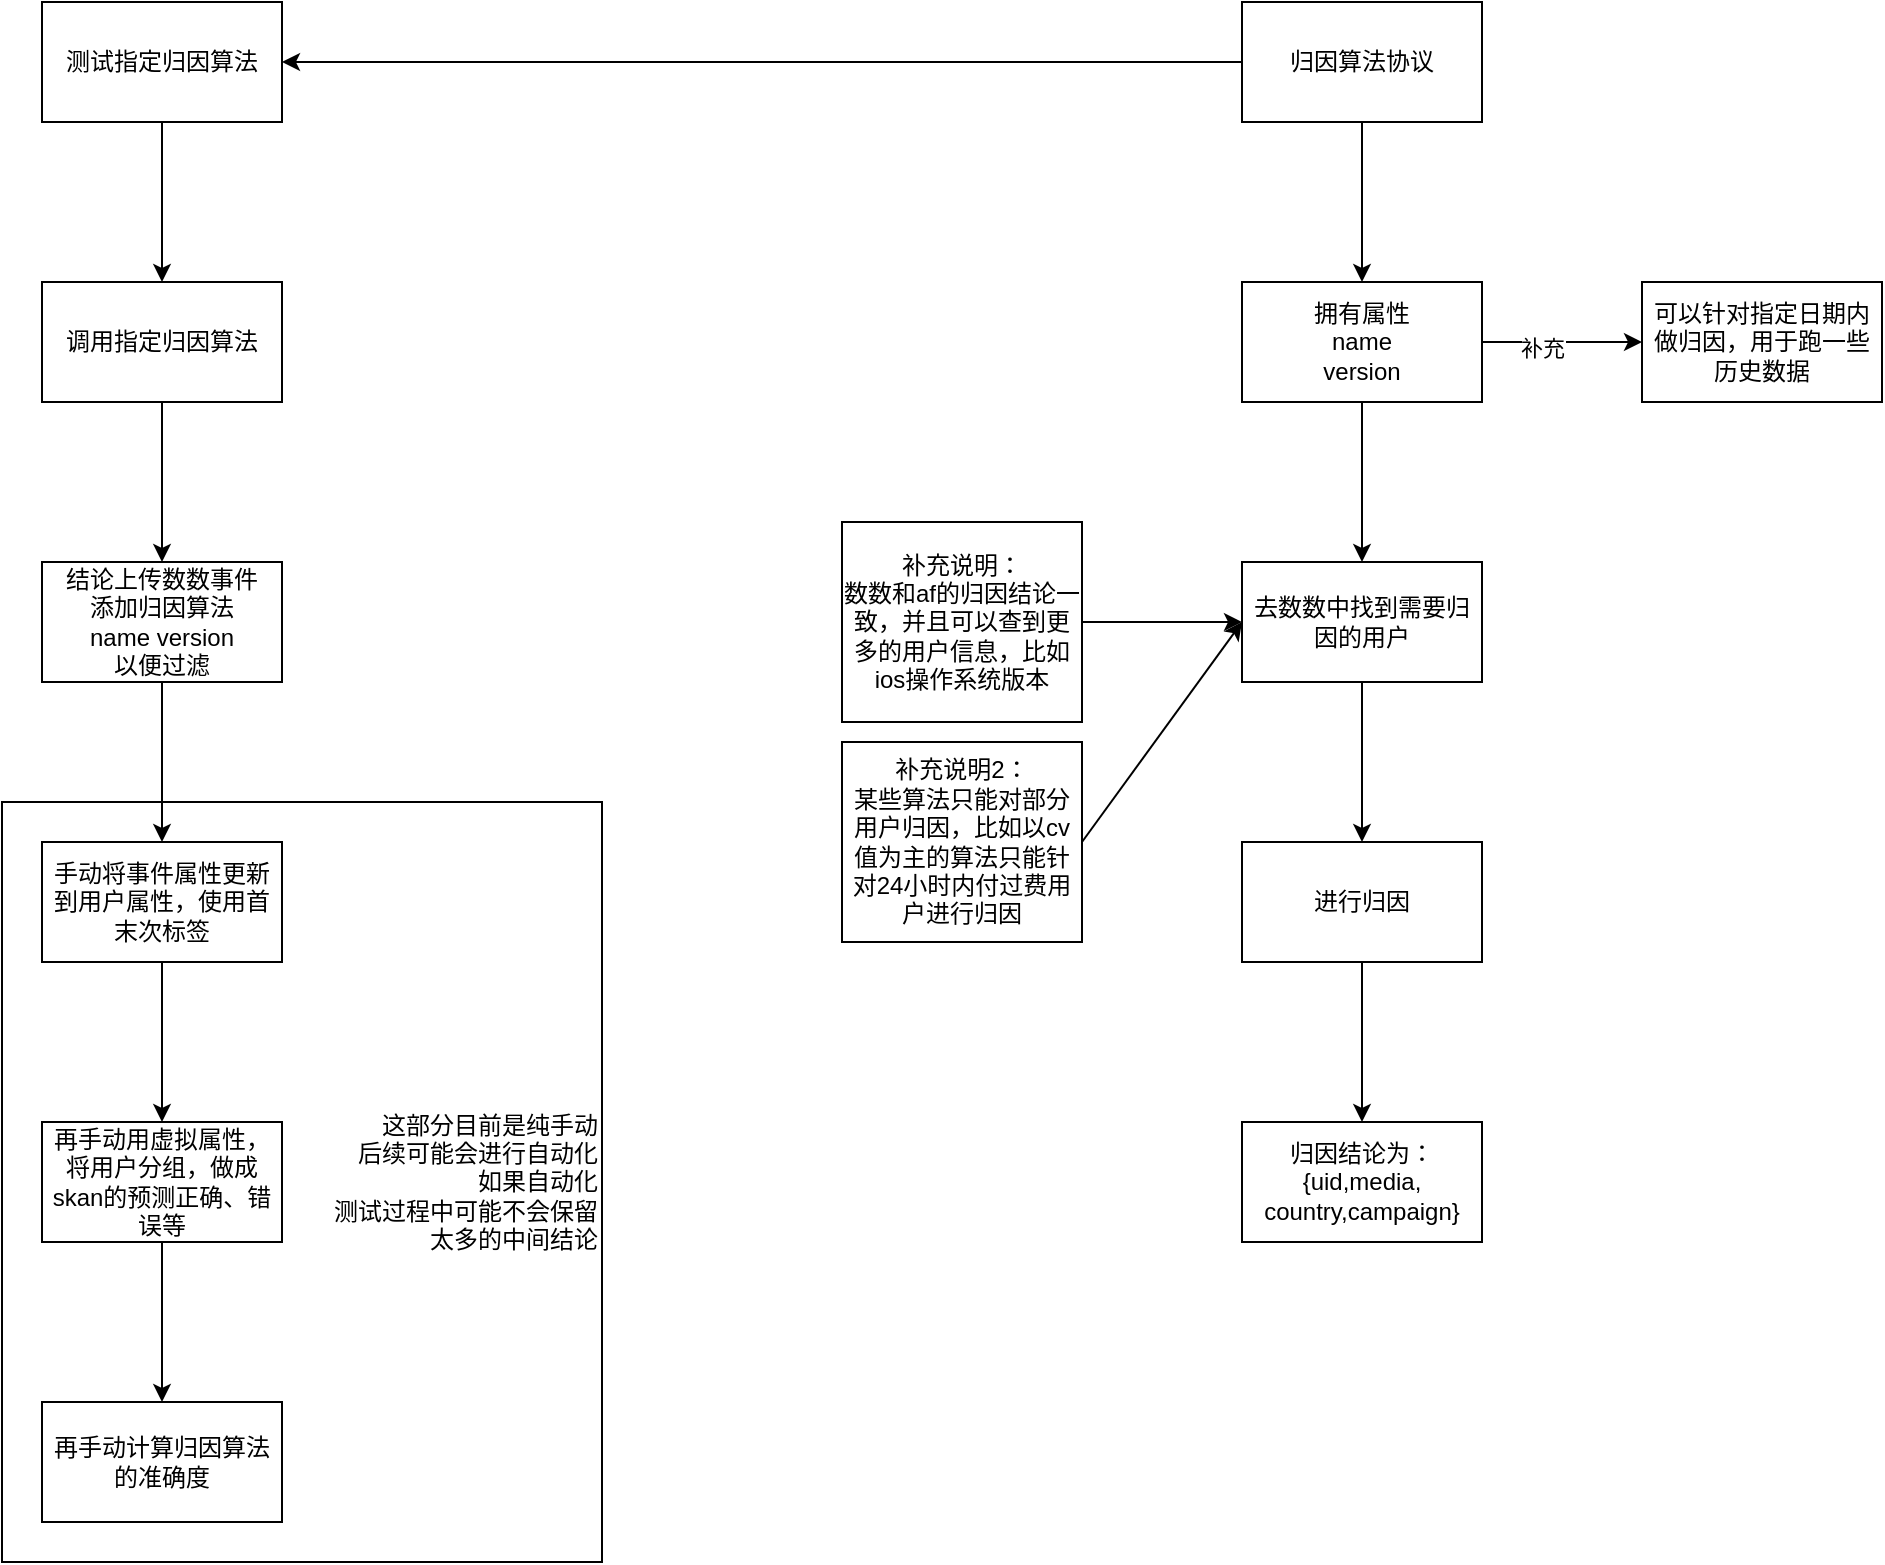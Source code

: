 <mxfile>
    <diagram id="uXP6OfcG_mSpFMv9VUkl" name="Page-1">
        <mxGraphModel dx="937" dy="525" grid="1" gridSize="10" guides="1" tooltips="1" connect="1" arrows="1" fold="1" page="1" pageScale="1" pageWidth="827" pageHeight="1169" math="0" shadow="0">
            <root>
                <mxCell id="0"/>
                <mxCell id="1" parent="0"/>
                <mxCell id="62" value="这部分目前是纯手动&lt;br&gt;后续可能会进行自动化&lt;br&gt;如果自动化&lt;br&gt;测试过程中可能不会保留&lt;br&gt;太多的中间结论&lt;br&gt;" style="rounded=0;whiteSpace=wrap;html=1;align=right;" vertex="1" parent="1">
                    <mxGeometry x="60" y="440" width="300" height="380" as="geometry"/>
                </mxCell>
                <mxCell id="50" value="" style="edgeStyle=none;html=1;" edge="1" parent="1" source="31" target="49">
                    <mxGeometry relative="1" as="geometry"/>
                </mxCell>
                <mxCell id="31" value="测试指定归因算法" style="rounded=0;whiteSpace=wrap;html=1;" vertex="1" parent="1">
                    <mxGeometry x="80" y="40" width="120" height="60" as="geometry"/>
                </mxCell>
                <mxCell id="34" value="" style="edgeStyle=none;html=1;" edge="1" parent="1" source="32" target="33">
                    <mxGeometry relative="1" as="geometry"/>
                </mxCell>
                <mxCell id="47" style="edgeStyle=none;html=1;exitX=0;exitY=0.5;exitDx=0;exitDy=0;entryX=1;entryY=0.5;entryDx=0;entryDy=0;" edge="1" parent="1" source="32" target="31">
                    <mxGeometry relative="1" as="geometry"/>
                </mxCell>
                <mxCell id="32" value="归因算法协议" style="rounded=0;whiteSpace=wrap;html=1;" vertex="1" parent="1">
                    <mxGeometry x="680" y="40" width="120" height="60" as="geometry"/>
                </mxCell>
                <mxCell id="36" value="" style="edgeStyle=none;html=1;" edge="1" parent="1" source="33" target="35">
                    <mxGeometry relative="1" as="geometry"/>
                </mxCell>
                <mxCell id="56" value="" style="edgeStyle=none;html=1;" edge="1" parent="1" source="33" target="55">
                    <mxGeometry relative="1" as="geometry"/>
                </mxCell>
                <mxCell id="57" value="补充" style="edgeLabel;html=1;align=center;verticalAlign=middle;resizable=0;points=[];" vertex="1" connectable="0" parent="56">
                    <mxGeometry x="-0.25" y="-3" relative="1" as="geometry">
                        <mxPoint as="offset"/>
                    </mxGeometry>
                </mxCell>
                <mxCell id="33" value="拥有属性&lt;br&gt;name&lt;br&gt;version" style="whiteSpace=wrap;html=1;rounded=0;" vertex="1" parent="1">
                    <mxGeometry x="680" y="180" width="120" height="60" as="geometry"/>
                </mxCell>
                <mxCell id="44" value="" style="edgeStyle=none;html=1;" edge="1" parent="1" source="35" target="43">
                    <mxGeometry relative="1" as="geometry"/>
                </mxCell>
                <mxCell id="35" value="去数数中找到需要归因的用户" style="whiteSpace=wrap;html=1;rounded=0;" vertex="1" parent="1">
                    <mxGeometry x="680" y="320" width="120" height="60" as="geometry"/>
                </mxCell>
                <mxCell id="40" value="" style="edgeStyle=none;html=1;" edge="1" parent="1" source="39" target="35">
                    <mxGeometry relative="1" as="geometry"/>
                </mxCell>
                <mxCell id="39" value="补充说明：&lt;br&gt;数数和af的归因结论一致，并且可以查到更多的用户信息，比如ios操作系统版本" style="rounded=0;whiteSpace=wrap;html=1;" vertex="1" parent="1">
                    <mxGeometry x="480" y="300" width="120" height="100" as="geometry"/>
                </mxCell>
                <mxCell id="42" style="edgeStyle=none;html=1;exitX=1;exitY=0.5;exitDx=0;exitDy=0;entryX=0;entryY=0.5;entryDx=0;entryDy=0;" edge="1" parent="1" source="41" target="35">
                    <mxGeometry relative="1" as="geometry"/>
                </mxCell>
                <mxCell id="41" value="补充说明2：&lt;br&gt;某些算法只能对部分用户归因，比如以cv值为主的算法只能针对24小时内付过费用户进行归因" style="rounded=0;whiteSpace=wrap;html=1;" vertex="1" parent="1">
                    <mxGeometry x="480" y="410" width="120" height="100" as="geometry"/>
                </mxCell>
                <mxCell id="46" value="" style="edgeStyle=none;html=1;" edge="1" parent="1" source="43" target="45">
                    <mxGeometry relative="1" as="geometry"/>
                </mxCell>
                <mxCell id="43" value="进行归因" style="whiteSpace=wrap;html=1;rounded=0;" vertex="1" parent="1">
                    <mxGeometry x="680" y="460" width="120" height="60" as="geometry"/>
                </mxCell>
                <mxCell id="45" value="归因结论为：&lt;br&gt;{uid,media,&lt;br&gt;country,campaign}" style="whiteSpace=wrap;html=1;rounded=0;" vertex="1" parent="1">
                    <mxGeometry x="680" y="600" width="120" height="60" as="geometry"/>
                </mxCell>
                <mxCell id="52" value="" style="edgeStyle=none;html=1;" edge="1" parent="1" source="49" target="51">
                    <mxGeometry relative="1" as="geometry"/>
                </mxCell>
                <mxCell id="49" value="调用指定归因算法" style="whiteSpace=wrap;html=1;rounded=0;" vertex="1" parent="1">
                    <mxGeometry x="80" y="180" width="120" height="60" as="geometry"/>
                </mxCell>
                <mxCell id="54" value="" style="edgeStyle=none;html=1;" edge="1" parent="1" source="51" target="53">
                    <mxGeometry relative="1" as="geometry"/>
                </mxCell>
                <mxCell id="51" value="结论上传数数事件&lt;br&gt;添加归因算法&lt;br&gt;name version&lt;br&gt;以便过滤" style="whiteSpace=wrap;html=1;rounded=0;" vertex="1" parent="1">
                    <mxGeometry x="80" y="320" width="120" height="60" as="geometry"/>
                </mxCell>
                <mxCell id="59" value="" style="edgeStyle=none;html=1;" edge="1" parent="1" source="53" target="58">
                    <mxGeometry relative="1" as="geometry"/>
                </mxCell>
                <mxCell id="53" value="手动将事件属性更新到用户属性，使用首末次标签" style="whiteSpace=wrap;html=1;rounded=0;" vertex="1" parent="1">
                    <mxGeometry x="80" y="460" width="120" height="60" as="geometry"/>
                </mxCell>
                <mxCell id="55" value="可以针对指定日期内&lt;br&gt;做归因，用于跑一些历史数据" style="whiteSpace=wrap;html=1;rounded=0;" vertex="1" parent="1">
                    <mxGeometry x="880" y="180" width="120" height="60" as="geometry"/>
                </mxCell>
                <mxCell id="61" value="" style="edgeStyle=none;html=1;" edge="1" parent="1" source="58" target="60">
                    <mxGeometry relative="1" as="geometry"/>
                </mxCell>
                <mxCell id="58" value="再手动用虚拟属性，将用户分组，做成skan的预测正确、错误等" style="whiteSpace=wrap;html=1;rounded=0;" vertex="1" parent="1">
                    <mxGeometry x="80" y="600" width="120" height="60" as="geometry"/>
                </mxCell>
                <mxCell id="60" value="再手动计算归因算法的准确度" style="whiteSpace=wrap;html=1;rounded=0;" vertex="1" parent="1">
                    <mxGeometry x="80" y="740" width="120" height="60" as="geometry"/>
                </mxCell>
            </root>
        </mxGraphModel>
    </diagram>
</mxfile>